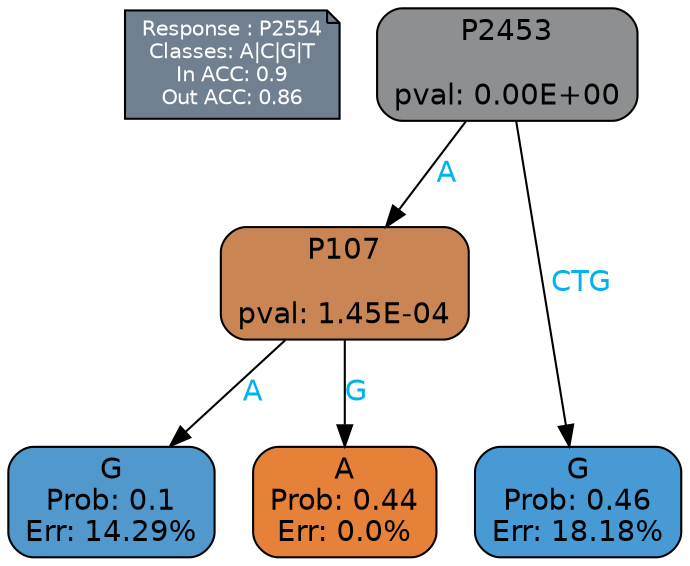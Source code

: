 digraph Tree {
node [shape=box, style="filled, rounded", color="black", fontname=helvetica] ;
graph [ranksep=equally, splines=polylines, bgcolor=transparent, dpi=600] ;
edge [fontname=helvetica] ;
LEGEND [label="Response : P2554
Classes: A|C|G|T
In ACC: 0.9
Out ACC: 0.86
",shape=note,align=left,style=filled,fillcolor="slategray",fontcolor="white",fontsize=10];1 [label="P2453

pval: 0.00E+00", fillcolor="#8d8f90"] ;
2 [label="P107

pval: 1.45E-04", fillcolor="#c98554"] ;
3 [label="G
Prob: 0.1
Err: 14.29%", fillcolor="#5198cc"] ;
4 [label="A
Prob: 0.44
Err: 0.0%", fillcolor="#e58139"] ;
5 [label="G
Prob: 0.46
Err: 18.18%", fillcolor="#489ad5"] ;
1 -> 2 [label="A",fontcolor=deepskyblue2] ;
1 -> 5 [label="CTG",fontcolor=deepskyblue2] ;
2 -> 3 [label="A",fontcolor=deepskyblue2] ;
2 -> 4 [label="G",fontcolor=deepskyblue2] ;
{rank = same; 3;4;5;}{rank = same; LEGEND;1;}}